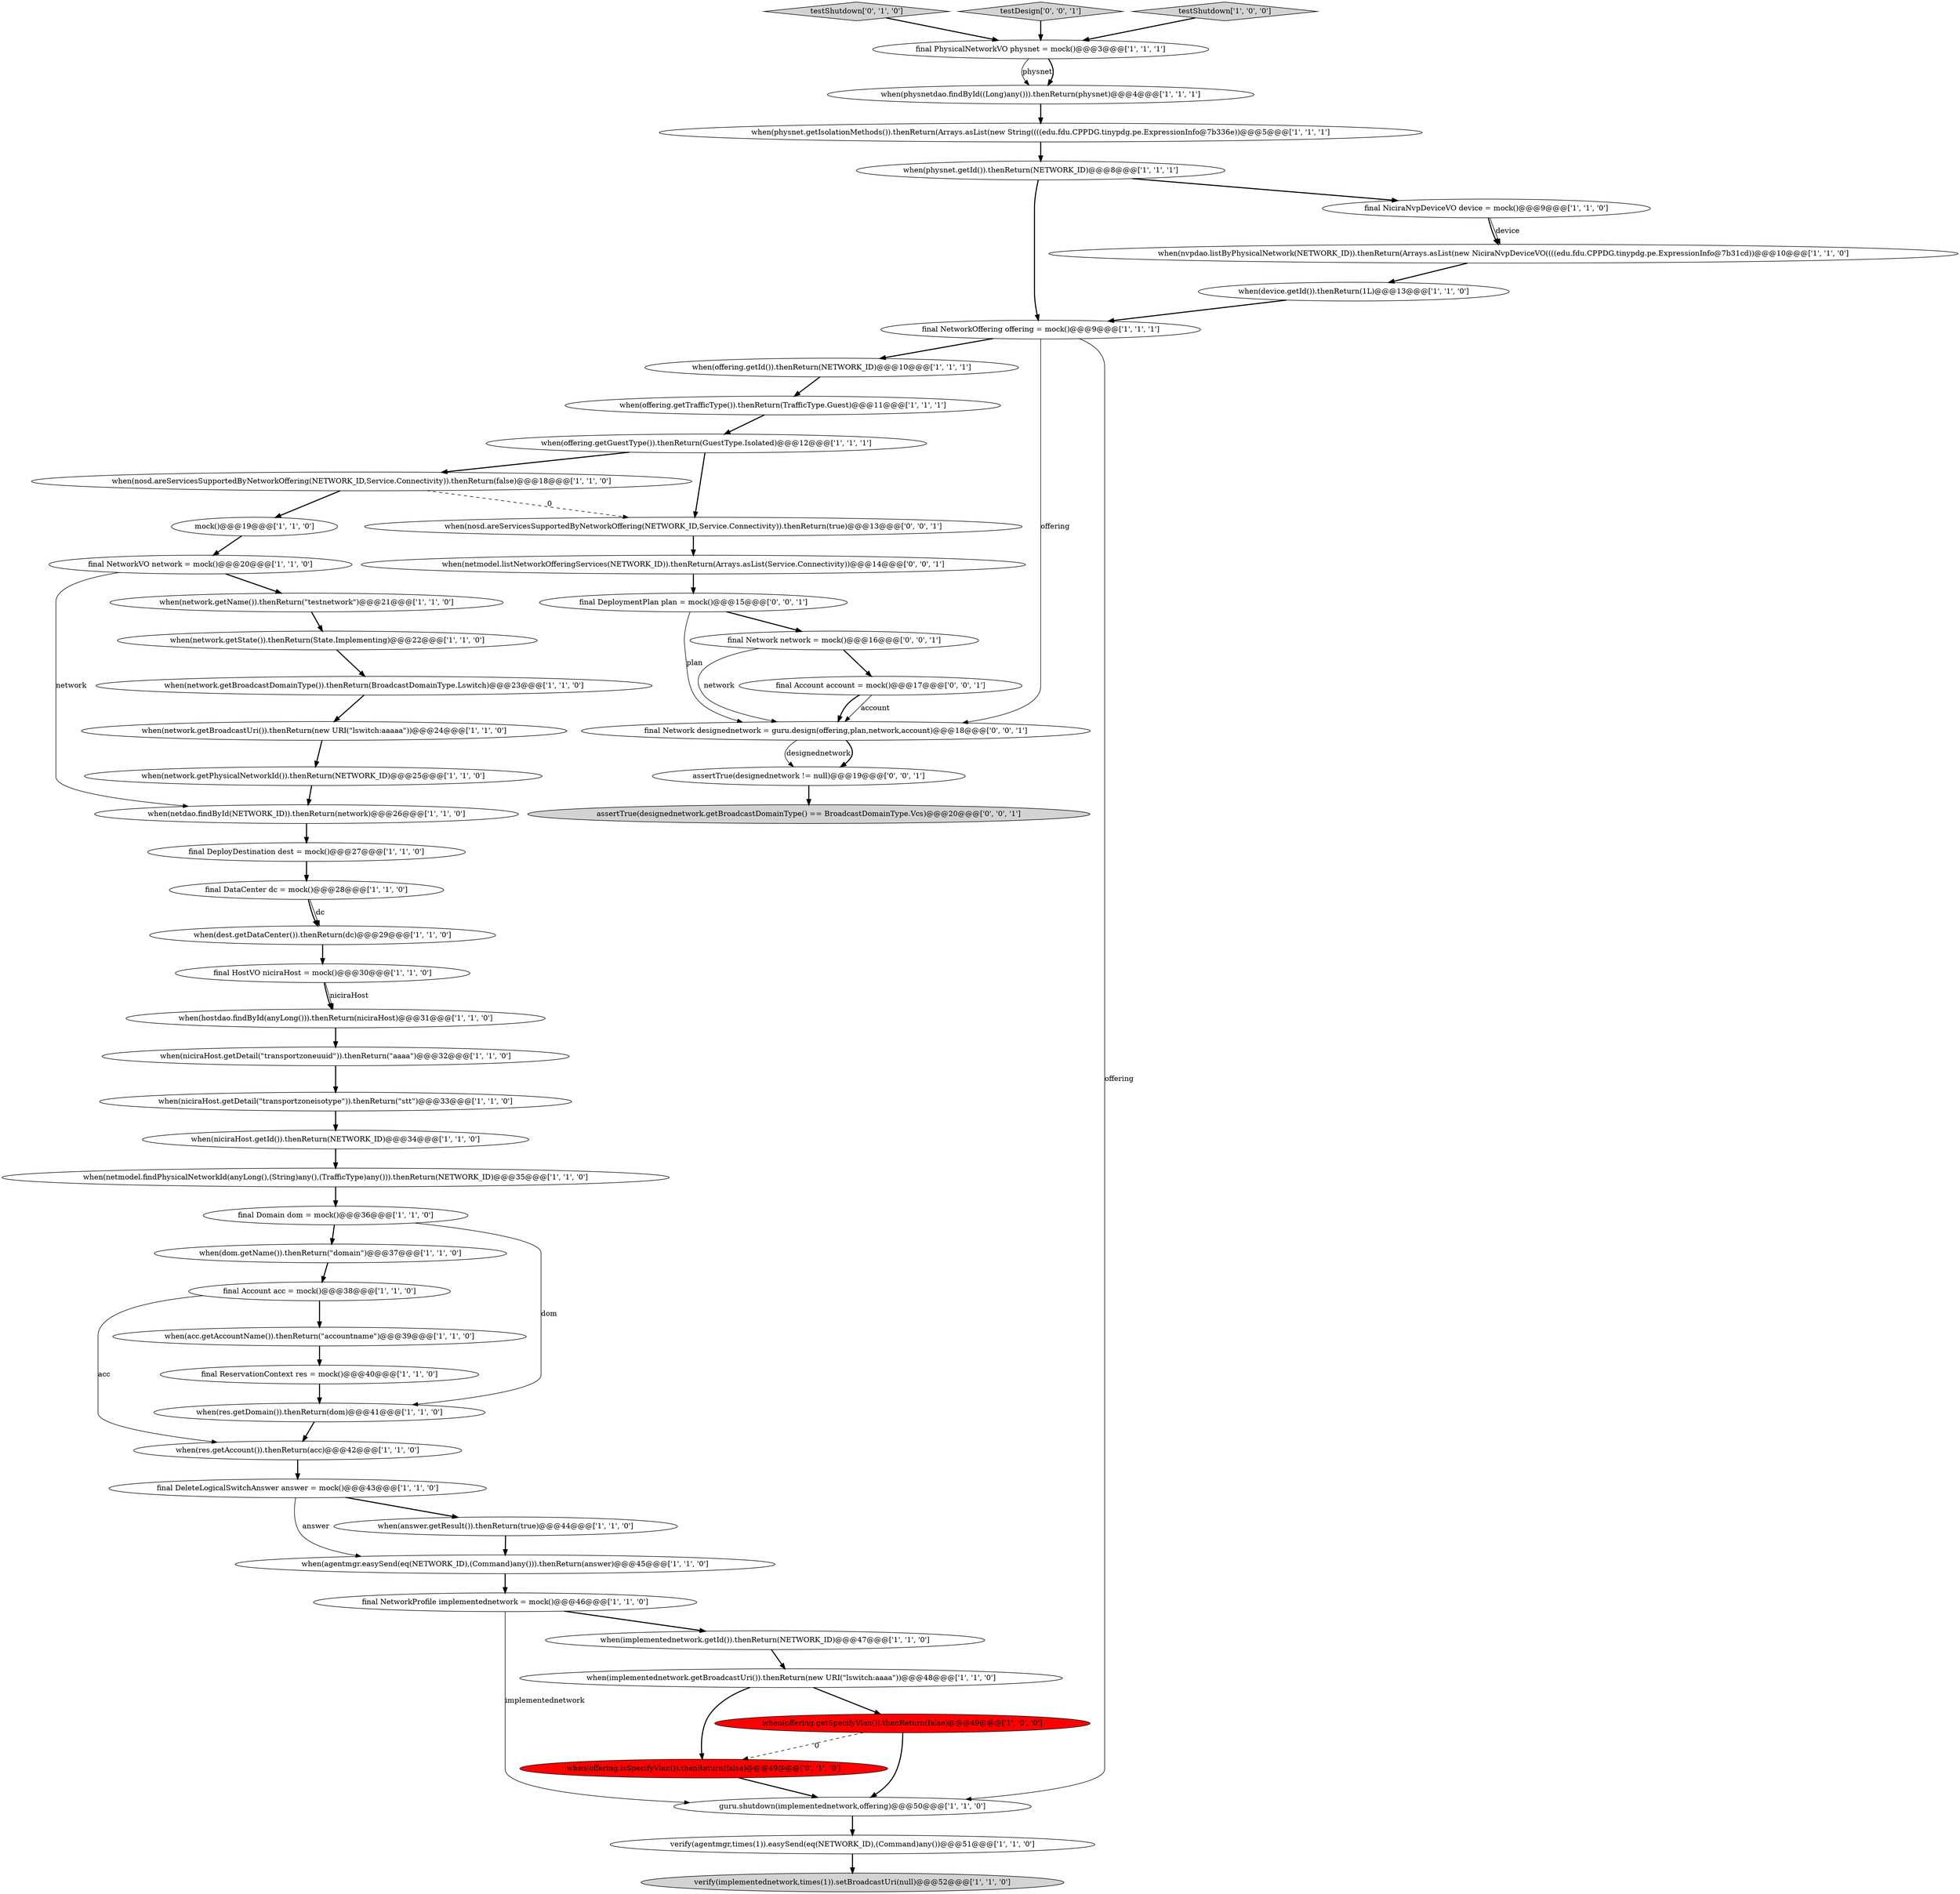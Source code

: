 digraph {
38 [style = filled, label = "final ReservationContext res = mock()@@@40@@@['1', '1', '0']", fillcolor = white, shape = ellipse image = "AAA0AAABBB1BBB"];
10 [style = filled, label = "when(network.getName()).thenReturn(\"testnetwork\")@@@21@@@['1', '1', '0']", fillcolor = white, shape = ellipse image = "AAA0AAABBB1BBB"];
24 [style = filled, label = "when(niciraHost.getDetail(\"transportzoneisotype\")).thenReturn(\"stt\")@@@33@@@['1', '1', '0']", fillcolor = white, shape = ellipse image = "AAA0AAABBB1BBB"];
48 [style = filled, label = "when(offering.isSpecifyVlan()).thenReturn(false)@@@49@@@['0', '1', '0']", fillcolor = red, shape = ellipse image = "AAA1AAABBB2BBB"];
4 [style = filled, label = "final NetworkVO network = mock()@@@20@@@['1', '1', '0']", fillcolor = white, shape = ellipse image = "AAA0AAABBB1BBB"];
3 [style = filled, label = "when(network.getBroadcastUri()).thenReturn(new URI(\"lswitch:aaaaa\"))@@@24@@@['1', '1', '0']", fillcolor = white, shape = ellipse image = "AAA0AAABBB1BBB"];
47 [style = filled, label = "testShutdown['0', '1', '0']", fillcolor = lightgray, shape = diamond image = "AAA0AAABBB2BBB"];
50 [style = filled, label = "assertTrue(designednetwork != null)@@@19@@@['0', '0', '1']", fillcolor = white, shape = ellipse image = "AAA0AAABBB3BBB"];
11 [style = filled, label = "when(offering.getSpecifyVlan()).thenReturn(false)@@@49@@@['1', '0', '0']", fillcolor = red, shape = ellipse image = "AAA1AAABBB1BBB"];
52 [style = filled, label = "final Network network = mock()@@@16@@@['0', '0', '1']", fillcolor = white, shape = ellipse image = "AAA0AAABBB3BBB"];
8 [style = filled, label = "when(hostdao.findById(anyLong())).thenReturn(niciraHost)@@@31@@@['1', '1', '0']", fillcolor = white, shape = ellipse image = "AAA0AAABBB1BBB"];
29 [style = filled, label = "when(offering.getGuestType()).thenReturn(GuestType.Isolated)@@@12@@@['1', '1', '1']", fillcolor = white, shape = ellipse image = "AAA0AAABBB1BBB"];
26 [style = filled, label = "when(agentmgr.easySend(eq(NETWORK_ID),(Command)any())).thenReturn(answer)@@@45@@@['1', '1', '0']", fillcolor = white, shape = ellipse image = "AAA0AAABBB1BBB"];
41 [style = filled, label = "when(res.getAccount()).thenReturn(acc)@@@42@@@['1', '1', '0']", fillcolor = white, shape = ellipse image = "AAA0AAABBB1BBB"];
6 [style = filled, label = "verify(implementednetwork,times(1)).setBroadcastUri(null)@@@52@@@['1', '1', '0']", fillcolor = lightgray, shape = ellipse image = "AAA0AAABBB1BBB"];
19 [style = filled, label = "when(nosd.areServicesSupportedByNetworkOffering(NETWORK_ID,Service.Connectivity)).thenReturn(false)@@@18@@@['1', '1', '0']", fillcolor = white, shape = ellipse image = "AAA0AAABBB1BBB"];
23 [style = filled, label = "when(answer.getResult()).thenReturn(true)@@@44@@@['1', '1', '0']", fillcolor = white, shape = ellipse image = "AAA0AAABBB1BBB"];
35 [style = filled, label = "when(netdao.findById(NETWORK_ID)).thenReturn(network)@@@26@@@['1', '1', '0']", fillcolor = white, shape = ellipse image = "AAA0AAABBB1BBB"];
30 [style = filled, label = "final NetworkOffering offering = mock()@@@9@@@['1', '1', '1']", fillcolor = white, shape = ellipse image = "AAA0AAABBB1BBB"];
37 [style = filled, label = "when(network.getBroadcastDomainType()).thenReturn(BroadcastDomainType.Lswitch)@@@23@@@['1', '1', '0']", fillcolor = white, shape = ellipse image = "AAA0AAABBB1BBB"];
32 [style = filled, label = "final Domain dom = mock()@@@36@@@['1', '1', '0']", fillcolor = white, shape = ellipse image = "AAA0AAABBB1BBB"];
51 [style = filled, label = "final Account account = mock()@@@17@@@['0', '0', '1']", fillcolor = white, shape = ellipse image = "AAA0AAABBB3BBB"];
49 [style = filled, label = "when(netmodel.listNetworkOfferingServices(NETWORK_ID)).thenReturn(Arrays.asList(Service.Connectivity))@@@14@@@['0', '0', '1']", fillcolor = white, shape = ellipse image = "AAA0AAABBB3BBB"];
0 [style = filled, label = "when(dom.getName()).thenReturn(\"domain\")@@@37@@@['1', '1', '0']", fillcolor = white, shape = ellipse image = "AAA0AAABBB1BBB"];
36 [style = filled, label = "when(network.getState()).thenReturn(State.Implementing)@@@22@@@['1', '1', '0']", fillcolor = white, shape = ellipse image = "AAA0AAABBB1BBB"];
46 [style = filled, label = "final HostVO niciraHost = mock()@@@30@@@['1', '1', '0']", fillcolor = white, shape = ellipse image = "AAA0AAABBB1BBB"];
57 [style = filled, label = "testDesign['0', '0', '1']", fillcolor = lightgray, shape = diamond image = "AAA0AAABBB3BBB"];
5 [style = filled, label = "when(physnet.getIsolationMethods()).thenReturn(Arrays.asList(new String((((edu.fdu.CPPDG.tinypdg.pe.ExpressionInfo@7b336e))@@@5@@@['1', '1', '1']", fillcolor = white, shape = ellipse image = "AAA0AAABBB1BBB"];
13 [style = filled, label = "final NetworkProfile implementednetwork = mock()@@@46@@@['1', '1', '0']", fillcolor = white, shape = ellipse image = "AAA0AAABBB1BBB"];
54 [style = filled, label = "assertTrue(designednetwork.getBroadcastDomainType() == BroadcastDomainType.Vcs)@@@20@@@['0', '0', '1']", fillcolor = lightgray, shape = ellipse image = "AAA0AAABBB3BBB"];
34 [style = filled, label = "final DataCenter dc = mock()@@@28@@@['1', '1', '0']", fillcolor = white, shape = ellipse image = "AAA0AAABBB1BBB"];
45 [style = filled, label = "mock()@@@19@@@['1', '1', '0']", fillcolor = white, shape = ellipse image = "AAA0AAABBB1BBB"];
2 [style = filled, label = "when(nvpdao.listByPhysicalNetwork(NETWORK_ID)).thenReturn(Arrays.asList(new NiciraNvpDeviceVO((((edu.fdu.CPPDG.tinypdg.pe.ExpressionInfo@7b31cd))@@@10@@@['1', '1', '0']", fillcolor = white, shape = ellipse image = "AAA0AAABBB1BBB"];
27 [style = filled, label = "when(netmodel.findPhysicalNetworkId(anyLong(),(String)any(),(TrafficType)any())).thenReturn(NETWORK_ID)@@@35@@@['1', '1', '0']", fillcolor = white, shape = ellipse image = "AAA0AAABBB1BBB"];
9 [style = filled, label = "when(implementednetwork.getId()).thenReturn(NETWORK_ID)@@@47@@@['1', '1', '0']", fillcolor = white, shape = ellipse image = "AAA0AAABBB1BBB"];
16 [style = filled, label = "final DeleteLogicalSwitchAnswer answer = mock()@@@43@@@['1', '1', '0']", fillcolor = white, shape = ellipse image = "AAA0AAABBB1BBB"];
17 [style = filled, label = "when(res.getDomain()).thenReturn(dom)@@@41@@@['1', '1', '0']", fillcolor = white, shape = ellipse image = "AAA0AAABBB1BBB"];
39 [style = filled, label = "when(implementednetwork.getBroadcastUri()).thenReturn(new URI(\"lswitch:aaaa\"))@@@48@@@['1', '1', '0']", fillcolor = white, shape = ellipse image = "AAA0AAABBB1BBB"];
20 [style = filled, label = "final Account acc = mock()@@@38@@@['1', '1', '0']", fillcolor = white, shape = ellipse image = "AAA0AAABBB1BBB"];
25 [style = filled, label = "when(offering.getTrafficType()).thenReturn(TrafficType.Guest)@@@11@@@['1', '1', '1']", fillcolor = white, shape = ellipse image = "AAA0AAABBB1BBB"];
1 [style = filled, label = "final PhysicalNetworkVO physnet = mock()@@@3@@@['1', '1', '1']", fillcolor = white, shape = ellipse image = "AAA0AAABBB1BBB"];
42 [style = filled, label = "when(niciraHost.getId()).thenReturn(NETWORK_ID)@@@34@@@['1', '1', '0']", fillcolor = white, shape = ellipse image = "AAA0AAABBB1BBB"];
43 [style = filled, label = "final NiciraNvpDeviceVO device = mock()@@@9@@@['1', '1', '0']", fillcolor = white, shape = ellipse image = "AAA0AAABBB1BBB"];
53 [style = filled, label = "when(nosd.areServicesSupportedByNetworkOffering(NETWORK_ID,Service.Connectivity)).thenReturn(true)@@@13@@@['0', '0', '1']", fillcolor = white, shape = ellipse image = "AAA0AAABBB3BBB"];
14 [style = filled, label = "when(device.getId()).thenReturn(1L)@@@13@@@['1', '1', '0']", fillcolor = white, shape = ellipse image = "AAA0AAABBB1BBB"];
28 [style = filled, label = "when(offering.getId()).thenReturn(NETWORK_ID)@@@10@@@['1', '1', '1']", fillcolor = white, shape = ellipse image = "AAA0AAABBB1BBB"];
18 [style = filled, label = "when(physnet.getId()).thenReturn(NETWORK_ID)@@@8@@@['1', '1', '1']", fillcolor = white, shape = ellipse image = "AAA0AAABBB1BBB"];
22 [style = filled, label = "when(physnetdao.findById((Long)any())).thenReturn(physnet)@@@4@@@['1', '1', '1']", fillcolor = white, shape = ellipse image = "AAA0AAABBB1BBB"];
12 [style = filled, label = "verify(agentmgr,times(1)).easySend(eq(NETWORK_ID),(Command)any())@@@51@@@['1', '1', '0']", fillcolor = white, shape = ellipse image = "AAA0AAABBB1BBB"];
33 [style = filled, label = "final DeployDestination dest = mock()@@@27@@@['1', '1', '0']", fillcolor = white, shape = ellipse image = "AAA0AAABBB1BBB"];
40 [style = filled, label = "guru.shutdown(implementednetwork,offering)@@@50@@@['1', '1', '0']", fillcolor = white, shape = ellipse image = "AAA0AAABBB1BBB"];
55 [style = filled, label = "final DeploymentPlan plan = mock()@@@15@@@['0', '0', '1']", fillcolor = white, shape = ellipse image = "AAA0AAABBB3BBB"];
31 [style = filled, label = "when(dest.getDataCenter()).thenReturn(dc)@@@29@@@['1', '1', '0']", fillcolor = white, shape = ellipse image = "AAA0AAABBB1BBB"];
56 [style = filled, label = "final Network designednetwork = guru.design(offering,plan,network,account)@@@18@@@['0', '0', '1']", fillcolor = white, shape = ellipse image = "AAA0AAABBB3BBB"];
44 [style = filled, label = "when(acc.getAccountName()).thenReturn(\"accountname\")@@@39@@@['1', '1', '0']", fillcolor = white, shape = ellipse image = "AAA0AAABBB1BBB"];
7 [style = filled, label = "when(network.getPhysicalNetworkId()).thenReturn(NETWORK_ID)@@@25@@@['1', '1', '0']", fillcolor = white, shape = ellipse image = "AAA0AAABBB1BBB"];
21 [style = filled, label = "when(niciraHost.getDetail(\"transportzoneuuid\")).thenReturn(\"aaaa\")@@@32@@@['1', '1', '0']", fillcolor = white, shape = ellipse image = "AAA0AAABBB1BBB"];
15 [style = filled, label = "testShutdown['1', '0', '0']", fillcolor = lightgray, shape = diamond image = "AAA0AAABBB1BBB"];
29->53 [style = bold, label=""];
4->10 [style = bold, label=""];
1->22 [style = solid, label="physnet"];
27->32 [style = bold, label=""];
39->48 [style = bold, label=""];
9->39 [style = bold, label=""];
14->30 [style = bold, label=""];
32->0 [style = bold, label=""];
17->41 [style = bold, label=""];
35->33 [style = bold, label=""];
7->35 [style = bold, label=""];
23->26 [style = bold, label=""];
57->1 [style = bold, label=""];
18->30 [style = bold, label=""];
51->56 [style = bold, label=""];
34->31 [style = bold, label=""];
43->2 [style = bold, label=""];
16->26 [style = solid, label="answer"];
51->56 [style = solid, label="account"];
5->18 [style = bold, label=""];
21->24 [style = bold, label=""];
16->23 [style = bold, label=""];
25->29 [style = bold, label=""];
56->50 [style = solid, label="designednetwork"];
39->11 [style = bold, label=""];
11->40 [style = bold, label=""];
32->17 [style = solid, label="dom"];
22->5 [style = bold, label=""];
12->6 [style = bold, label=""];
48->40 [style = bold, label=""];
13->40 [style = solid, label="implementednetwork"];
20->44 [style = bold, label=""];
10->36 [style = bold, label=""];
43->2 [style = solid, label="device"];
37->3 [style = bold, label=""];
45->4 [style = bold, label=""];
1->22 [style = bold, label=""];
44->38 [style = bold, label=""];
4->35 [style = solid, label="network"];
26->13 [style = bold, label=""];
53->49 [style = bold, label=""];
49->55 [style = bold, label=""];
40->12 [style = bold, label=""];
19->53 [style = dashed, label="0"];
19->45 [style = bold, label=""];
30->56 [style = solid, label="offering"];
30->28 [style = bold, label=""];
29->19 [style = bold, label=""];
18->43 [style = bold, label=""];
3->7 [style = bold, label=""];
56->50 [style = bold, label=""];
2->14 [style = bold, label=""];
46->8 [style = bold, label=""];
55->56 [style = solid, label="plan"];
30->40 [style = solid, label="offering"];
28->25 [style = bold, label=""];
8->21 [style = bold, label=""];
42->27 [style = bold, label=""];
0->20 [style = bold, label=""];
41->16 [style = bold, label=""];
36->37 [style = bold, label=""];
31->46 [style = bold, label=""];
13->9 [style = bold, label=""];
55->52 [style = bold, label=""];
52->51 [style = bold, label=""];
20->41 [style = solid, label="acc"];
47->1 [style = bold, label=""];
50->54 [style = bold, label=""];
38->17 [style = bold, label=""];
33->34 [style = bold, label=""];
11->48 [style = dashed, label="0"];
52->56 [style = solid, label="network"];
34->31 [style = solid, label="dc"];
46->8 [style = solid, label="niciraHost"];
24->42 [style = bold, label=""];
15->1 [style = bold, label=""];
}
